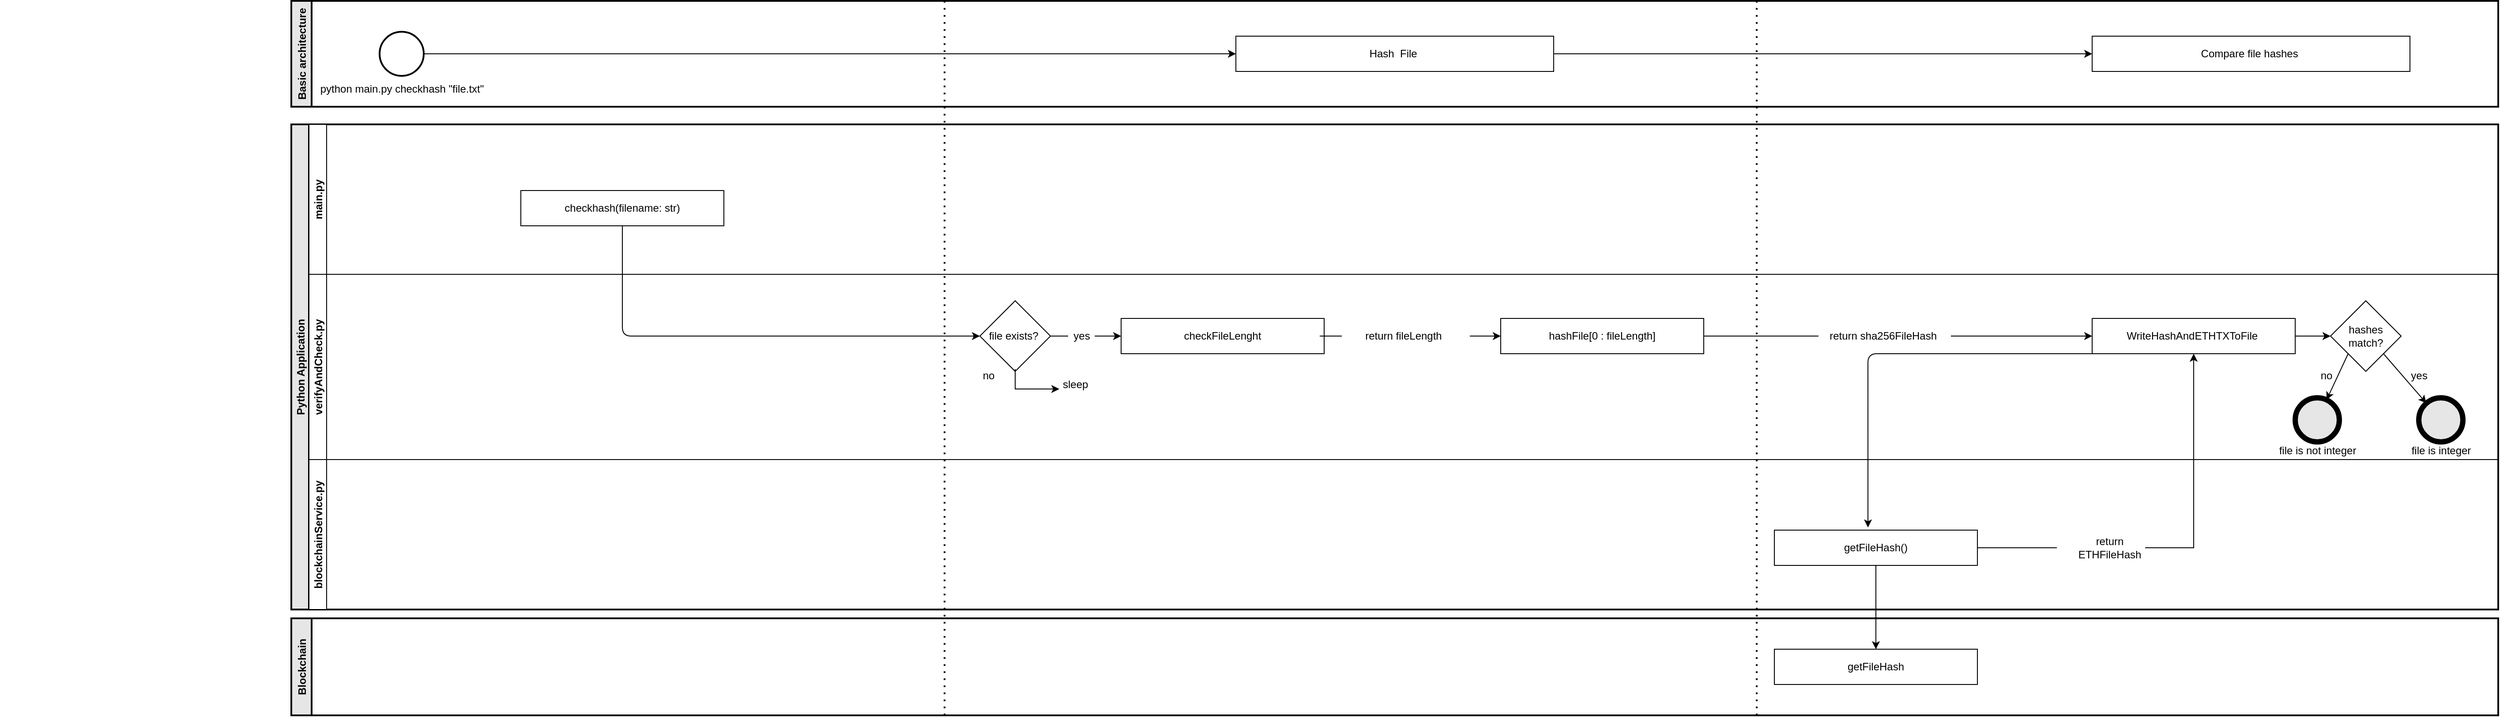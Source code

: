 <mxfile>
    <diagram id="C5RBs43oDa-KdzZeNtuy" name="Page-1">
        <mxGraphModel dx="4383" dy="1627" grid="1" gridSize="10" guides="1" tooltips="1" connect="1" arrows="1" fold="1" page="1" pageScale="1" pageWidth="827" pageHeight="1169" math="0" shadow="0">
            <root>
                <mxCell id="WIyWlLk6GJQsqaUBKTNV-0"/>
                <mxCell id="WIyWlLk6GJQsqaUBKTNV-1" parent="WIyWlLk6GJQsqaUBKTNV-0"/>
                <mxCell id="cQZg4SeEy35CJQ6VwM8x-14" value="Basic architecture" style="swimlane;horizontal=0;strokeWidth=2;fillColor=#E6E6E6;" parent="WIyWlLk6GJQsqaUBKTNV-1" vertex="1">
                    <mxGeometry x="-330" y="230" width="2500" height="120" as="geometry">
                        <mxRectangle x="-390" y="50" width="30" height="140" as="alternateBounds"/>
                    </mxGeometry>
                </mxCell>
                <mxCell id="109" style="edgeStyle=none;html=1;" edge="1" parent="cQZg4SeEy35CJQ6VwM8x-14" source="ZYwFMBQIWgv-eiatx3Tv-0" target="ZYwFMBQIWgv-eiatx3Tv-1">
                    <mxGeometry relative="1" as="geometry"/>
                </mxCell>
                <mxCell id="ZYwFMBQIWgv-eiatx3Tv-0" value="Hash &amp;nbsp;File&amp;nbsp;" style="rounded=0;whiteSpace=wrap;html=1;" parent="cQZg4SeEy35CJQ6VwM8x-14" vertex="1">
                    <mxGeometry x="1070" y="40" width="360" height="40" as="geometry"/>
                </mxCell>
                <mxCell id="ZYwFMBQIWgv-eiatx3Tv-1" value="Compare file hashes&amp;nbsp;" style="rounded=0;whiteSpace=wrap;html=1;" parent="cQZg4SeEy35CJQ6VwM8x-14" vertex="1">
                    <mxGeometry x="2040" y="40" width="360" height="40" as="geometry"/>
                </mxCell>
                <mxCell id="cQZg4SeEy35CJQ6VwM8x-4" style="edgeStyle=orthogonalEdgeStyle;rounded=0;orthogonalLoop=1;jettySize=auto;html=1;entryX=0;entryY=0.5;entryDx=0;entryDy=0;exitX=1;exitY=0.5;exitDx=0;exitDy=0;exitPerimeter=0;" parent="cQZg4SeEy35CJQ6VwM8x-14" source="ZYwFMBQIWgv-eiatx3Tv-2" target="ZYwFMBQIWgv-eiatx3Tv-0" edge="1">
                    <mxGeometry relative="1" as="geometry">
                        <mxPoint x="420" y="60" as="sourcePoint"/>
                        <mxPoint x="860.5" y="60" as="targetPoint"/>
                    </mxGeometry>
                </mxCell>
                <mxCell id="ZYwFMBQIWgv-eiatx3Tv-2" value="" style="strokeWidth=2;html=1;shape=mxgraph.flowchart.start_2;whiteSpace=wrap;" parent="cQZg4SeEy35CJQ6VwM8x-14" vertex="1">
                    <mxGeometry x="100" y="35" width="50" height="50" as="geometry"/>
                </mxCell>
                <mxCell id="ZYwFMBQIWgv-eiatx3Tv-6" value="python main.py checkhash &quot;file.txt&quot;" style="text;html=1;align=center;verticalAlign=middle;resizable=0;points=[];autosize=1;strokeColor=none;fillColor=none;" parent="cQZg4SeEy35CJQ6VwM8x-14" vertex="1">
                    <mxGeometry x="25" y="90" width="200" height="20" as="geometry"/>
                </mxCell>
                <mxCell id="cQZg4SeEy35CJQ6VwM8x-17" value="Blockchain" style="swimlane;horizontal=0;strokeWidth=2;fillColor=#E6E6E6;" parent="WIyWlLk6GJQsqaUBKTNV-1" vertex="1">
                    <mxGeometry x="-330" y="930" width="2500" height="110" as="geometry">
                        <mxRectangle x="-390" y="50" width="30" height="140" as="alternateBounds"/>
                    </mxGeometry>
                </mxCell>
                <mxCell id="ZYwFMBQIWgv-eiatx3Tv-65" value="getFileHash" style="rounded=0;whiteSpace=wrap;html=1;" parent="cQZg4SeEy35CJQ6VwM8x-17" vertex="1">
                    <mxGeometry x="1680" y="35" width="230" height="40" as="geometry"/>
                </mxCell>
                <mxCell id="108" value="" style="endArrow=none;dashed=1;html=1;dashPattern=1 3;strokeWidth=2;rounded=0;" edge="1" parent="cQZg4SeEy35CJQ6VwM8x-17">
                    <mxGeometry width="50" height="50" relative="1" as="geometry">
                        <mxPoint x="1660" y="110" as="sourcePoint"/>
                        <mxPoint x="1660" y="-700" as="targetPoint"/>
                    </mxGeometry>
                </mxCell>
                <mxCell id="ZYwFMBQIWgv-eiatx3Tv-5" value="&lt;div style=&quot;color: rgb(212 , 212 , 212) ; background-color: rgb(30 , 30 , 30) ; font-family: &amp;#34;menlo&amp;#34; , &amp;#34;monaco&amp;#34; , &amp;#34;courier new&amp;#34; , monospace ; font-size: 15px ; line-height: 23px&quot;&gt;&lt;br&gt;&lt;/div&gt;" style="text;html=1;align=center;verticalAlign=middle;resizable=0;points=[];autosize=1;strokeColor=none;fillColor=none;" parent="WIyWlLk6GJQsqaUBKTNV-1" vertex="1">
                    <mxGeometry x="-600" y="695" width="20" height="30" as="geometry"/>
                </mxCell>
                <mxCell id="ZYwFMBQIWgv-eiatx3Tv-7" value="" style="endArrow=none;dashed=1;html=1;dashPattern=1 3;strokeWidth=2;rounded=0;" parent="WIyWlLk6GJQsqaUBKTNV-1" edge="1">
                    <mxGeometry width="50" height="50" relative="1" as="geometry">
                        <mxPoint x="410" y="1040" as="sourcePoint"/>
                        <mxPoint x="410" y="230" as="targetPoint"/>
                    </mxGeometry>
                </mxCell>
                <mxCell id="ZYwFMBQIWgv-eiatx3Tv-66" value="" style="endArrow=classic;html=1;rounded=0;exitX=0.5;exitY=1;exitDx=0;exitDy=0;entryX=0.5;entryY=0;entryDx=0;entryDy=0;" parent="WIyWlLk6GJQsqaUBKTNV-1" source="86" target="ZYwFMBQIWgv-eiatx3Tv-65" edge="1">
                    <mxGeometry width="50" height="50" relative="1" as="geometry">
                        <mxPoint x="1465" y="680" as="sourcePoint"/>
                        <mxPoint x="1460" y="910" as="targetPoint"/>
                    </mxGeometry>
                </mxCell>
                <mxCell id="60" value="&lt;div style=&quot;color: rgb(212 , 212 , 212) ; background-color: rgb(30 , 30 , 30) ; font-family: &amp;#34;menlo&amp;#34; , &amp;#34;monaco&amp;#34; , &amp;#34;courier new&amp;#34; , monospace ; font-size: 15px ; line-height: 23px&quot;&gt;&lt;br&gt;&lt;/div&gt;" style="text;html=1;align=center;verticalAlign=middle;resizable=0;points=[];autosize=1;strokeColor=none;fillColor=none;" vertex="1" parent="WIyWlLk6GJQsqaUBKTNV-1">
                    <mxGeometry x="-660" y="715" width="20" height="30" as="geometry"/>
                </mxCell>
                <mxCell id="62" value="Python Application" style="swimlane;childLayout=stackLayout;resizeParent=1;resizeParentMax=0;horizontal=0;startSize=20;horizontalStack=0;labelBackgroundColor=#E6E6E6;fillColor=#E6E6E6;strokeWidth=2;" vertex="1" parent="WIyWlLk6GJQsqaUBKTNV-1">
                    <mxGeometry x="-330" y="370" width="2500" height="550" as="geometry">
                        <mxRectangle x="-390" y="600" width="30" height="130" as="alternateBounds"/>
                    </mxGeometry>
                </mxCell>
                <mxCell id="63" value="main.py" style="swimlane;startSize=20;horizontal=0;" vertex="1" parent="62">
                    <mxGeometry x="20" width="2480" height="170" as="geometry"/>
                </mxCell>
                <mxCell id="64" value="checkhash(filename: str)" style="rounded=0;whiteSpace=wrap;html=1;" vertex="1" parent="63">
                    <mxGeometry x="240" y="75" width="230" height="40" as="geometry"/>
                </mxCell>
                <mxCell id="65" value="verifyAndCheck.py" style="swimlane;startSize=20;horizontal=0;" vertex="1" parent="62">
                    <mxGeometry x="20" y="170" width="2480" height="210" as="geometry"/>
                </mxCell>
                <mxCell id="66" style="edgeStyle=orthogonalEdgeStyle;rounded=0;orthogonalLoop=1;jettySize=auto;html=1;startArrow=none;" edge="1" parent="65" source="79" target="68">
                    <mxGeometry relative="1" as="geometry"/>
                </mxCell>
                <mxCell id="67" value="file exists?&amp;nbsp;" style="rhombus;whiteSpace=wrap;html=1;" vertex="1" parent="65">
                    <mxGeometry x="760" y="30" width="80" height="80" as="geometry"/>
                </mxCell>
                <mxCell id="68" value="checkFileLenght" style="rounded=0;whiteSpace=wrap;html=1;" vertex="1" parent="65">
                    <mxGeometry x="920" y="50" width="230" height="40" as="geometry"/>
                </mxCell>
                <mxCell id="69" value="no" style="text;html=1;strokeColor=none;fillColor=none;align=center;verticalAlign=middle;whiteSpace=wrap;rounded=0;" vertex="1" parent="65">
                    <mxGeometry x="740" y="100" width="60" height="30" as="geometry"/>
                </mxCell>
                <mxCell id="70" value="sleep&amp;nbsp;" style="text;html=1;strokeColor=none;fillColor=none;align=center;verticalAlign=middle;whiteSpace=wrap;rounded=0;" vertex="1" parent="65">
                    <mxGeometry x="840" y="110" width="60" height="30" as="geometry"/>
                </mxCell>
                <mxCell id="71" value="" style="endArrow=classic;html=1;rounded=0;exitX=1;exitY=0.25;exitDx=0;exitDy=0;" edge="1" parent="65" source="69">
                    <mxGeometry width="50" height="50" relative="1" as="geometry">
                        <mxPoint x="780" y="330" as="sourcePoint"/>
                        <mxPoint x="850" y="130" as="targetPoint"/>
                        <Array as="points">
                            <mxPoint x="800" y="130"/>
                        </Array>
                    </mxGeometry>
                </mxCell>
                <mxCell id="101" value="" style="edgeStyle=none;html=1;" edge="1" parent="65" source="74" target="95">
                    <mxGeometry relative="1" as="geometry"/>
                </mxCell>
                <mxCell id="74" value="WriteHashAndETHTXToFile&amp;nbsp;" style="rounded=0;whiteSpace=wrap;html=1;" vertex="1" parent="65">
                    <mxGeometry x="2020" y="50" width="230" height="40" as="geometry"/>
                </mxCell>
                <mxCell id="76" style="edgeStyle=none;html=1;exitX=1;exitY=0.5;exitDx=0;exitDy=0;entryX=0;entryY=0.5;entryDx=0;entryDy=0;" edge="1" parent="65" source="77" target="82">
                    <mxGeometry relative="1" as="geometry"/>
                </mxCell>
                <mxCell id="77" value="return&amp;nbsp;fileLength" style="text;html=1;strokeColor=none;fillColor=none;align=center;verticalAlign=middle;whiteSpace=wrap;rounded=0;" vertex="1" parent="65">
                    <mxGeometry x="1165" y="55" width="150" height="30" as="geometry"/>
                </mxCell>
                <mxCell id="78" value="" style="edgeStyle=orthogonalEdgeStyle;rounded=0;orthogonalLoop=1;jettySize=auto;html=1;entryX=0;entryY=0.5;entryDx=0;entryDy=0;endArrow=none;" edge="1" parent="65" source="68" target="77">
                    <mxGeometry relative="1" as="geometry">
                        <mxPoint x="1150" y="70" as="sourcePoint"/>
                        <mxPoint x="1340" y="70" as="targetPoint"/>
                    </mxGeometry>
                </mxCell>
                <mxCell id="79" value="yes" style="text;html=1;align=center;verticalAlign=middle;resizable=0;points=[];autosize=1;strokeColor=none;fillColor=none;" vertex="1" parent="65">
                    <mxGeometry x="860" y="60" width="30" height="20" as="geometry"/>
                </mxCell>
                <mxCell id="80" value="" style="edgeStyle=orthogonalEdgeStyle;rounded=0;orthogonalLoop=1;jettySize=auto;html=1;endArrow=none;" edge="1" parent="65" source="67" target="79">
                    <mxGeometry relative="1" as="geometry">
                        <mxPoint x="480" y="260" as="sourcePoint"/>
                        <mxPoint x="560" y="260" as="targetPoint"/>
                    </mxGeometry>
                </mxCell>
                <mxCell id="81" style="edgeStyle=none;html=1;entryX=0;entryY=0.5;entryDx=0;entryDy=0;startArrow=none;" edge="1" parent="65" source="83" target="74">
                    <mxGeometry relative="1" as="geometry"/>
                </mxCell>
                <mxCell id="82" value="hashFile[0 :&amp;nbsp;fileLength]" style="rounded=0;whiteSpace=wrap;html=1;" vertex="1" parent="65">
                    <mxGeometry x="1350" y="50" width="230" height="40" as="geometry"/>
                </mxCell>
                <mxCell id="83" value="return&amp;nbsp;sha256FileHash&amp;nbsp;" style="text;html=1;strokeColor=none;fillColor=none;align=center;verticalAlign=middle;whiteSpace=wrap;rounded=0;" vertex="1" parent="65">
                    <mxGeometry x="1710" y="55" width="150" height="30" as="geometry"/>
                </mxCell>
                <mxCell id="84" value="" style="edgeStyle=none;html=1;entryX=0;entryY=0.5;entryDx=0;entryDy=0;endArrow=none;" edge="1" parent="65" source="82" target="83">
                    <mxGeometry relative="1" as="geometry">
                        <mxPoint x="1210" y="840" as="sourcePoint"/>
                        <mxPoint x="1650" y="840" as="targetPoint"/>
                    </mxGeometry>
                </mxCell>
                <mxCell id="94" value="" style="points=[[0.145,0.145,0],[0.5,0,0],[0.855,0.145,0],[1,0.5,0],[0.855,0.855,0],[0.5,1,0],[0.145,0.855,0],[0,0.5,0]];shape=mxgraph.bpmn.event;html=1;verticalLabelPosition=bottom;labelBackgroundColor=#ffffff;verticalAlign=top;align=center;perimeter=ellipsePerimeter;outlineConnect=0;aspect=fixed;outline=end;symbol=terminate2;strokeWidth=2;fillColor=#E6E6E6;" vertex="1" parent="65">
                    <mxGeometry x="2390" y="140" width="50" height="50" as="geometry"/>
                </mxCell>
                <mxCell id="104" style="edgeStyle=none;html=1;exitX=0;exitY=1;exitDx=0;exitDy=0;" edge="1" parent="65" source="95" target="96">
                    <mxGeometry relative="1" as="geometry"/>
                </mxCell>
                <mxCell id="105" style="edgeStyle=none;html=1;exitX=1;exitY=1;exitDx=0;exitDy=0;" edge="1" parent="65" source="95" target="94">
                    <mxGeometry relative="1" as="geometry"/>
                </mxCell>
                <mxCell id="95" value="hashes match?" style="rhombus;whiteSpace=wrap;html=1;" vertex="1" parent="65">
                    <mxGeometry x="2290" y="30" width="80" height="80" as="geometry"/>
                </mxCell>
                <mxCell id="96" value="" style="points=[[0.145,0.145,0],[0.5,0,0],[0.855,0.145,0],[1,0.5,0],[0.855,0.855,0],[0.5,1,0],[0.145,0.855,0],[0,0.5,0]];shape=mxgraph.bpmn.event;html=1;verticalLabelPosition=bottom;labelBackgroundColor=#ffffff;verticalAlign=top;align=center;perimeter=ellipsePerimeter;outlineConnect=0;aspect=fixed;outline=end;symbol=terminate2;strokeWidth=2;fillColor=#E6E6E6;" vertex="1" parent="65">
                    <mxGeometry x="2250" y="140" width="50" height="50" as="geometry"/>
                </mxCell>
                <mxCell id="103" value="file is not integer" style="text;html=1;align=center;verticalAlign=middle;resizable=0;points=[];autosize=1;strokeColor=none;fillColor=none;" vertex="1" parent="65">
                    <mxGeometry x="2225" y="190" width="100" height="20" as="geometry"/>
                </mxCell>
                <mxCell id="100" value="file is integer" style="text;html=1;align=center;verticalAlign=middle;resizable=0;points=[];autosize=1;strokeColor=none;fillColor=none;" vertex="1" parent="65">
                    <mxGeometry x="2375" y="190" width="80" height="20" as="geometry"/>
                </mxCell>
                <mxCell id="106" value="yes" style="text;html=1;align=center;verticalAlign=middle;resizable=0;points=[];autosize=1;strokeColor=none;fillColor=none;" vertex="1" parent="65">
                    <mxGeometry x="2375" y="105" width="30" height="20" as="geometry"/>
                </mxCell>
                <mxCell id="107" value="no" style="text;html=1;align=center;verticalAlign=middle;resizable=0;points=[];autosize=1;strokeColor=none;fillColor=none;" vertex="1" parent="65">
                    <mxGeometry x="2270" y="105" width="30" height="20" as="geometry"/>
                </mxCell>
                <mxCell id="85" value="blockchainService.py" style="swimlane;startSize=20;horizontal=0;" vertex="1" parent="62">
                    <mxGeometry x="20" y="380" width="2480" height="170" as="geometry"/>
                </mxCell>
                <mxCell id="86" value="getFileHash()" style="rounded=0;whiteSpace=wrap;html=1;" vertex="1" parent="85">
                    <mxGeometry x="1660" y="80" width="230" height="40" as="geometry"/>
                </mxCell>
                <mxCell id="87" value="return ETHFileHash" style="text;html=1;strokeColor=none;fillColor=none;align=center;verticalAlign=middle;whiteSpace=wrap;rounded=0;" vertex="1" parent="85">
                    <mxGeometry x="2000" y="85" width="80" height="30" as="geometry"/>
                </mxCell>
                <mxCell id="88" value="" style="endArrow=none;html=1;rounded=0;exitX=1;exitY=0.5;exitDx=0;exitDy=0;" edge="1" parent="85" source="86">
                    <mxGeometry width="50" height="50" relative="1" as="geometry">
                        <mxPoint x="1451" y="290" as="sourcePoint"/>
                        <mxPoint x="1980" y="100" as="targetPoint"/>
                        <Array as="points"/>
                    </mxGeometry>
                </mxCell>
                <mxCell id="90" value="" style="endArrow=classic;html=1;rounded=0;entryX=0.5;entryY=1;entryDx=0;entryDy=0;startArrow=none;exitX=1;exitY=0.5;exitDx=0;exitDy=0;" edge="1" parent="62" source="87" target="74">
                    <mxGeometry width="50" height="50" relative="1" as="geometry">
                        <mxPoint x="2130" y="270" as="sourcePoint"/>
                        <mxPoint x="2178" y="91" as="targetPoint"/>
                        <Array as="points">
                            <mxPoint x="2155" y="480"/>
                        </Array>
                    </mxGeometry>
                </mxCell>
                <mxCell id="91" style="edgeStyle=none;html=1;entryX=0.461;entryY=-0.075;entryDx=0;entryDy=0;exitX=0;exitY=1;exitDx=0;exitDy=0;entryPerimeter=0;" edge="1" parent="62" source="74" target="86">
                    <mxGeometry relative="1" as="geometry">
                        <Array as="points">
                            <mxPoint x="1786" y="260"/>
                        </Array>
                    </mxGeometry>
                </mxCell>
                <mxCell id="92" style="edgeStyle=none;html=1;entryX=0;entryY=0.5;entryDx=0;entryDy=0;" edge="1" parent="62" source="64" target="67">
                    <mxGeometry relative="1" as="geometry">
                        <Array as="points">
                            <mxPoint x="375" y="240"/>
                        </Array>
                    </mxGeometry>
                </mxCell>
            </root>
        </mxGraphModel>
    </diagram>
</mxfile>